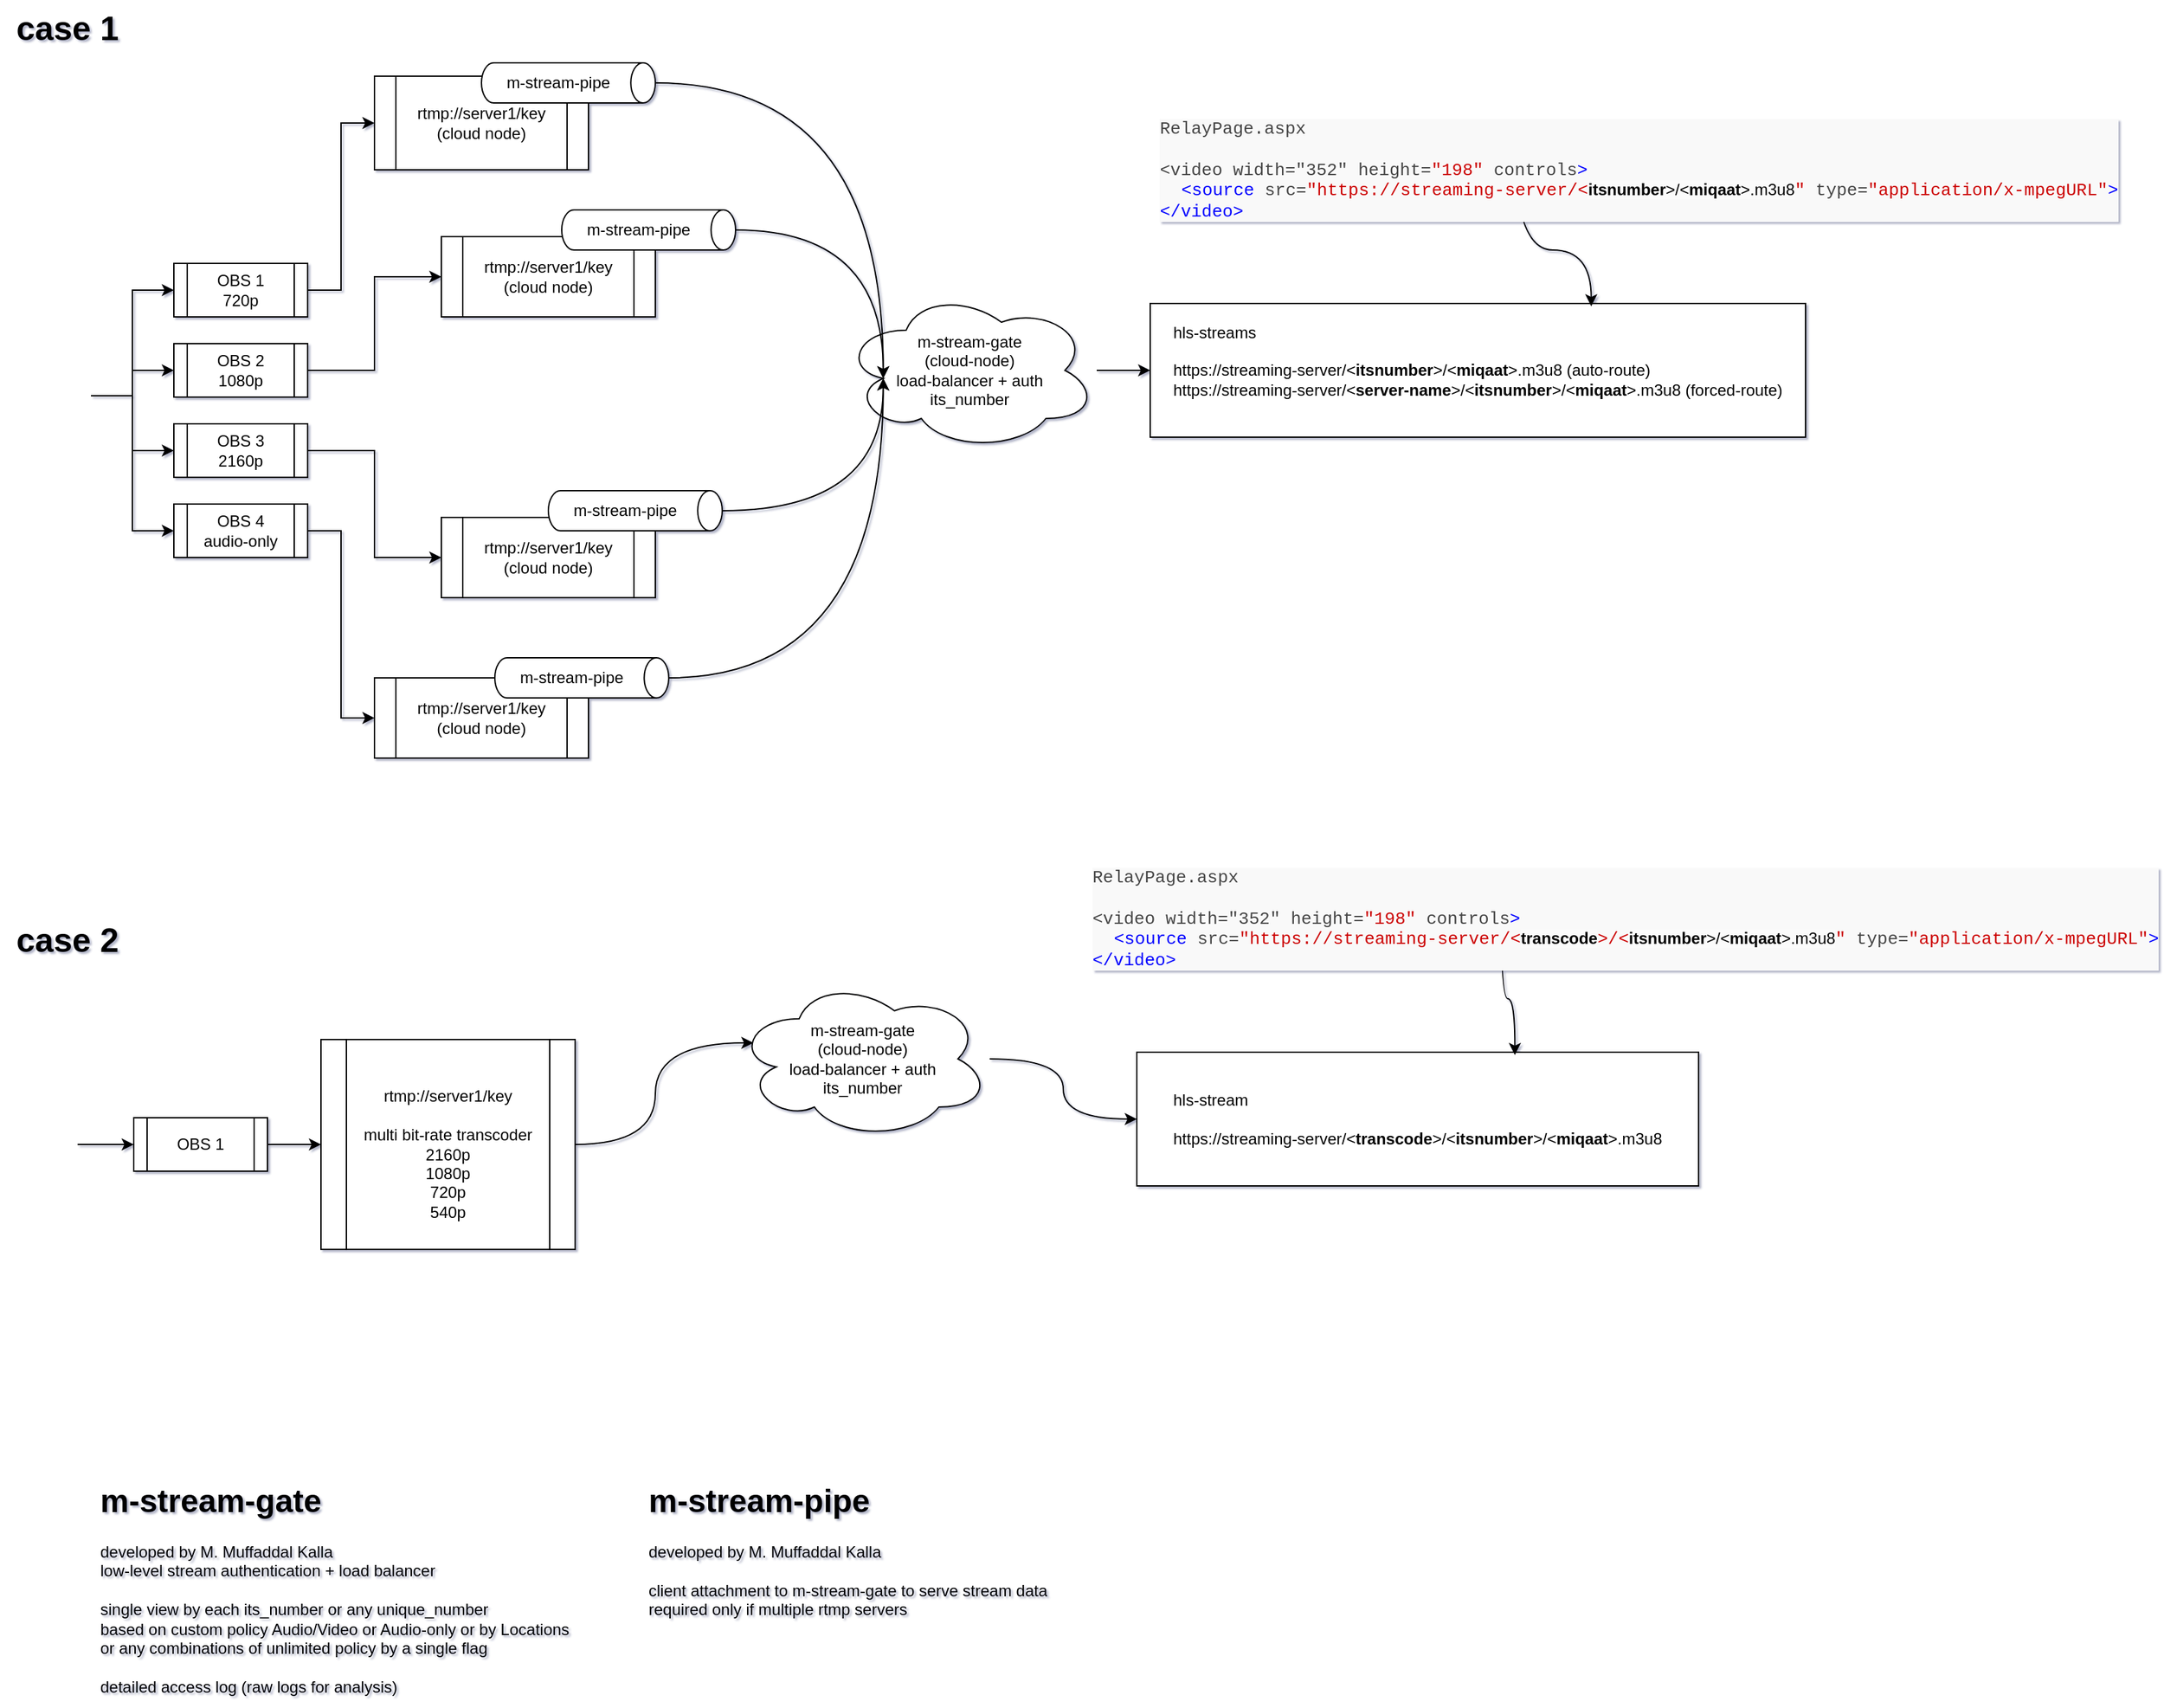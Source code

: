 <mxfile version="21.6.2" type="github">
  <diagram name="Page-1" id="kLFePdFWsTufF-HmQE2H">
    <mxGraphModel dx="3585" dy="1990" grid="1" gridSize="10" guides="1" tooltips="1" connect="1" arrows="1" fold="1" page="1" pageScale="1" pageWidth="1169" pageHeight="827" background="#FFFFFF" math="0" shadow="1">
      <root>
        <mxCell id="0" />
        <mxCell id="1" parent="0" />
        <mxCell id="W_m8egjQRSMQ96TAHbuR-48" value="&lt;h1&gt;m-stream-gate&lt;/h1&gt;&lt;p&gt;developed by M. Muffaddal Kalla&lt;br&gt;low-level stream authentication + load balancer&lt;br&gt;&lt;br&gt;single view by each its_number or any unique_number &lt;br&gt;based on custom policy Audio/Video or Audio-only or by Locations&lt;br&gt;or any combinations of unlimited policy by a single flag&lt;br&gt;&lt;br&gt;detailed access log (raw logs for analysis)&lt;br&gt;&lt;br&gt;&lt;br&gt;&lt;/p&gt;" style="text;html=1;strokeColor=none;fillColor=none;spacing=5;spacingTop=-20;whiteSpace=wrap;overflow=hidden;rounded=0;" vertex="1" parent="1">
          <mxGeometry x="460" y="1323" width="390" height="170" as="geometry" />
        </mxCell>
        <mxCell id="W_m8egjQRSMQ96TAHbuR-49" value="&lt;h1&gt;m-stream-pipe&lt;/h1&gt;&lt;p&gt;developed by M. Muffaddal Kalla&lt;br&gt;&lt;br&gt;client attachment to m-stream-gate to serve stream data&lt;br&gt;required only if multiple rtmp servers&lt;/p&gt;" style="text;html=1;strokeColor=none;fillColor=none;spacing=5;spacingTop=-20;whiteSpace=wrap;overflow=hidden;rounded=0;" vertex="1" parent="1">
          <mxGeometry x="870" y="1323" width="390" height="170" as="geometry" />
        </mxCell>
        <mxCell id="W_m8egjQRSMQ96TAHbuR-52" value="" style="shape=image;html=1;verticalAlign=top;verticalLabelPosition=bottom;labelBackgroundColor=#ffffff;imageAspect=0;aspect=fixed;image=https://cdn1.iconfinder.com/data/icons/social-media-vol-3/24/_video-128.png;flipH=1;" vertex="1" parent="1">
          <mxGeometry x="390" y="1047" width="58" height="58" as="geometry" />
        </mxCell>
        <mxCell id="W_m8egjQRSMQ96TAHbuR-84" style="edgeStyle=orthogonalEdgeStyle;rounded=0;orthogonalLoop=1;jettySize=auto;html=1;entryX=0;entryY=0.5;entryDx=0;entryDy=0;" edge="1" parent="1" source="W_m8egjQRSMQ96TAHbuR-53" target="W_m8egjQRSMQ96TAHbuR-82">
          <mxGeometry relative="1" as="geometry" />
        </mxCell>
        <mxCell id="W_m8egjQRSMQ96TAHbuR-53" value="OBS 1" style="shape=process;whiteSpace=wrap;html=1;backgroundOutline=1;" vertex="1" parent="1">
          <mxGeometry x="490" y="1056" width="100" height="40" as="geometry" />
        </mxCell>
        <mxCell id="W_m8egjQRSMQ96TAHbuR-54" style="edgeStyle=orthogonalEdgeStyle;rounded=0;orthogonalLoop=1;jettySize=auto;html=1;entryX=0;entryY=0.5;entryDx=0;entryDy=0;" edge="1" parent="1" source="W_m8egjQRSMQ96TAHbuR-52" target="W_m8egjQRSMQ96TAHbuR-53">
          <mxGeometry relative="1" as="geometry" />
        </mxCell>
        <mxCell id="W_m8egjQRSMQ96TAHbuR-69" value="m-stream-gate&lt;br&gt;(cloud-node)&lt;br&gt;load-balancer + auth&lt;br&gt;its_number" style="ellipse;shape=cloud;whiteSpace=wrap;html=1;" vertex="1" parent="1">
          <mxGeometry x="940" y="952" width="190" height="120" as="geometry" />
        </mxCell>
        <mxCell id="W_m8egjQRSMQ96TAHbuR-78" value="&lt;div style=&quot;text-align: left;&quot;&gt;hls-stream&lt;br&gt;&lt;br&gt;https://streaming-server/&amp;lt;&lt;b&gt;transcode&lt;/b&gt;&amp;gt;/&amp;lt;&lt;b&gt;itsnumber&lt;/b&gt;&amp;gt;/&amp;lt;&lt;b&gt;miqaat&lt;/b&gt;&amp;gt;.m3u8&lt;/div&gt;" style="rounded=0;whiteSpace=wrap;html=1;" vertex="1" parent="1">
          <mxGeometry x="1240" y="1007" width="420" height="100" as="geometry" />
        </mxCell>
        <mxCell id="W_m8egjQRSMQ96TAHbuR-79" style="edgeStyle=orthogonalEdgeStyle;rounded=0;orthogonalLoop=1;jettySize=auto;html=1;curved=1;" edge="1" parent="1" source="W_m8egjQRSMQ96TAHbuR-69" target="W_m8egjQRSMQ96TAHbuR-78">
          <mxGeometry relative="1" as="geometry" />
        </mxCell>
        <mxCell id="W_m8egjQRSMQ96TAHbuR-80" style="edgeStyle=orthogonalEdgeStyle;rounded=0;orthogonalLoop=1;jettySize=auto;html=1;entryX=0.673;entryY=0.021;entryDx=0;entryDy=0;entryPerimeter=0;curved=1;" edge="1" parent="1" target="W_m8egjQRSMQ96TAHbuR-78">
          <mxGeometry relative="1" as="geometry">
            <mxPoint x="1512" y="881.955" as="sourcePoint" />
            <Array as="points">
              <mxPoint x="1512" y="967" />
            </Array>
          </mxGeometry>
        </mxCell>
        <mxCell id="W_m8egjQRSMQ96TAHbuR-81" value="&lt;div style=&quot;border-color: var(--border-color); color: rgb(68, 68, 68); font-family: Consolas, Courier, monospace; font-size: 13px; text-align: left; background-color: rgb(249, 249, 249); padding-left: 0px;&quot;&gt;RelayPage.aspx&lt;br&gt;&lt;br&gt;&amp;lt;video&amp;nbsp;width=&quot;352&quot;&amp;nbsp;height=&lt;span style=&quot;border-color: var(--border-color); color: rgb(204, 0, 0);&quot; class=&quot;rd_code_red&quot;&gt;&quot;198&quot;&lt;/span&gt;&amp;nbsp;controls&lt;span style=&quot;border-color: var(--border-color); color: rgb(0, 0, 255);&quot; class=&quot;rd_code_blu&quot;&gt;&amp;gt;&lt;/span&gt;&lt;/div&gt;&lt;div style=&quot;border-color: var(--border-color); color: rgb(68, 68, 68); font-family: Consolas, Courier, monospace; font-size: 13px; text-align: left; background-color: rgb(249, 249, 249); padding-left: 16px;&quot;&gt;&lt;span style=&quot;border-color: var(--border-color); color: rgb(0, 0, 255);&quot; class=&quot;rd_code_blu&quot;&gt;&amp;lt;source&lt;/span&gt;&amp;nbsp;src=&lt;span style=&quot;border-color: var(--border-color); color: rgb(204, 0, 0);&quot; class=&quot;rd_code_red&quot;&gt;&quot;https://streaming-server/&amp;lt;&lt;b style=&quot;border-color: var(--border-color); color: rgb(0, 0, 0); font-family: Helvetica; font-size: 12px; background-color: rgb(251, 251, 251);&quot;&gt;transcode&lt;/b&gt;&amp;gt;/&amp;lt;&lt;b style=&quot;border-color: var(--border-color); color: rgb(0, 0, 0); font-family: Helvetica; font-size: 12px; background-color: rgb(251, 251, 251);&quot;&gt;itsnumber&lt;/b&gt;&lt;span style=&quot;color: rgb(0, 0, 0); font-family: Helvetica; font-size: 12px; background-color: rgb(251, 251, 251);&quot;&gt;&amp;gt;/&amp;lt;&lt;/span&gt;&lt;b style=&quot;border-color: var(--border-color); color: rgb(0, 0, 0); font-family: Helvetica; font-size: 12px; background-color: rgb(251, 251, 251);&quot;&gt;miqaat&lt;/b&gt;&lt;span style=&quot;color: rgb(0, 0, 0); font-family: Helvetica; font-size: 12px; background-color: rgb(251, 251, 251);&quot;&gt;&amp;gt;.m3u8&lt;/span&gt;&quot;&lt;/span&gt;&amp;nbsp;type=&lt;span style=&quot;border-color: var(--border-color); color: rgb(204, 0, 0);&quot; class=&quot;rd_code_red&quot;&gt;&quot;application/x-mpegURL&quot;&lt;/span&gt;&lt;span style=&quot;border-color: var(--border-color); color: rgb(0, 0, 255);&quot; class=&quot;rd_code_blu&quot;&gt;&amp;gt;&lt;/span&gt;&lt;/div&gt;&lt;div style=&quot;border-color: var(--border-color); color: rgb(68, 68, 68); font-family: Consolas, Courier, monospace; font-size: 13px; text-align: left; background-color: rgb(249, 249, 249); padding-left: 0px;&quot;&gt;&lt;span style=&quot;border-color: var(--border-color); color: rgb(0, 0, 255);&quot; class=&quot;rd_code_blu&quot;&gt;&amp;lt;/video&amp;gt;&lt;/span&gt;&lt;/div&gt;" style="text;html=1;align=center;verticalAlign=middle;resizable=0;points=[];autosize=1;strokeColor=none;fillColor=none;" vertex="1" parent="1">
          <mxGeometry x="1220" y="862" width="770" height="90" as="geometry" />
        </mxCell>
        <mxCell id="W_m8egjQRSMQ96TAHbuR-1" value="" style="shape=image;html=1;verticalAlign=top;verticalLabelPosition=bottom;labelBackgroundColor=#ffffff;imageAspect=0;aspect=fixed;image=https://cdn1.iconfinder.com/data/icons/social-media-vol-3/24/_video-128.png;flipH=1;" vertex="1" parent="1">
          <mxGeometry x="400" y="487" width="58" height="58" as="geometry" />
        </mxCell>
        <mxCell id="W_m8egjQRSMQ96TAHbuR-2" value="OBS 1&lt;br&gt;720p" style="shape=process;whiteSpace=wrap;html=1;backgroundOutline=1;" vertex="1" parent="1">
          <mxGeometry x="520" y="417" width="100" height="40" as="geometry" />
        </mxCell>
        <mxCell id="W_m8egjQRSMQ96TAHbuR-3" style="edgeStyle=orthogonalEdgeStyle;rounded=0;orthogonalLoop=1;jettySize=auto;html=1;entryX=0;entryY=0.5;entryDx=0;entryDy=0;" edge="1" parent="1" source="W_m8egjQRSMQ96TAHbuR-1" target="W_m8egjQRSMQ96TAHbuR-2">
          <mxGeometry relative="1" as="geometry" />
        </mxCell>
        <mxCell id="W_m8egjQRSMQ96TAHbuR-4" value="OBS 2&lt;br&gt;1080p" style="shape=process;whiteSpace=wrap;html=1;backgroundOutline=1;" vertex="1" parent="1">
          <mxGeometry x="520" y="477" width="100" height="40" as="geometry" />
        </mxCell>
        <mxCell id="W_m8egjQRSMQ96TAHbuR-5" style="edgeStyle=orthogonalEdgeStyle;rounded=0;orthogonalLoop=1;jettySize=auto;html=1;entryX=0;entryY=0.5;entryDx=0;entryDy=0;" edge="1" parent="1" source="W_m8egjQRSMQ96TAHbuR-1" target="W_m8egjQRSMQ96TAHbuR-4">
          <mxGeometry relative="1" as="geometry" />
        </mxCell>
        <mxCell id="W_m8egjQRSMQ96TAHbuR-6" value="OBS 3&lt;br&gt;2160p" style="shape=process;whiteSpace=wrap;html=1;backgroundOutline=1;" vertex="1" parent="1">
          <mxGeometry x="520" y="537" width="100" height="40" as="geometry" />
        </mxCell>
        <mxCell id="W_m8egjQRSMQ96TAHbuR-7" style="edgeStyle=orthogonalEdgeStyle;rounded=0;orthogonalLoop=1;jettySize=auto;html=1;" edge="1" parent="1" source="W_m8egjQRSMQ96TAHbuR-1" target="W_m8egjQRSMQ96TAHbuR-6">
          <mxGeometry relative="1" as="geometry" />
        </mxCell>
        <mxCell id="W_m8egjQRSMQ96TAHbuR-8" value="OBS 4&lt;br&gt;audio-only" style="shape=process;whiteSpace=wrap;html=1;backgroundOutline=1;" vertex="1" parent="1">
          <mxGeometry x="520" y="597" width="100" height="40" as="geometry" />
        </mxCell>
        <mxCell id="W_m8egjQRSMQ96TAHbuR-9" style="edgeStyle=orthogonalEdgeStyle;rounded=0;orthogonalLoop=1;jettySize=auto;html=1;entryX=0;entryY=0.5;entryDx=0;entryDy=0;" edge="1" parent="1" source="W_m8egjQRSMQ96TAHbuR-1" target="W_m8egjQRSMQ96TAHbuR-8">
          <mxGeometry relative="1" as="geometry" />
        </mxCell>
        <mxCell id="W_m8egjQRSMQ96TAHbuR-10" value="rtmp://server1/key&lt;br&gt;(cloud node)" style="shape=process;whiteSpace=wrap;html=1;backgroundOutline=1;" vertex="1" parent="1">
          <mxGeometry x="670" y="277" width="160" height="70" as="geometry" />
        </mxCell>
        <mxCell id="W_m8egjQRSMQ96TAHbuR-11" style="edgeStyle=orthogonalEdgeStyle;rounded=0;orthogonalLoop=1;jettySize=auto;html=1;entryX=0;entryY=0.5;entryDx=0;entryDy=0;" edge="1" parent="1" source="W_m8egjQRSMQ96TAHbuR-2" target="W_m8egjQRSMQ96TAHbuR-10">
          <mxGeometry relative="1" as="geometry" />
        </mxCell>
        <mxCell id="W_m8egjQRSMQ96TAHbuR-13" value="rtmp://server1/key&lt;br style=&quot;border-color: var(--border-color);&quot;&gt;(cloud node)" style="shape=process;whiteSpace=wrap;html=1;backgroundOutline=1;" vertex="1" parent="1">
          <mxGeometry x="720" y="397" width="160" height="60" as="geometry" />
        </mxCell>
        <mxCell id="W_m8egjQRSMQ96TAHbuR-14" style="edgeStyle=orthogonalEdgeStyle;rounded=0;orthogonalLoop=1;jettySize=auto;html=1;entryX=0;entryY=0.5;entryDx=0;entryDy=0;" edge="1" parent="1" source="W_m8egjQRSMQ96TAHbuR-4" target="W_m8egjQRSMQ96TAHbuR-13">
          <mxGeometry relative="1" as="geometry" />
        </mxCell>
        <mxCell id="W_m8egjQRSMQ96TAHbuR-15" value="rtmp://server1/key&lt;br style=&quot;border-color: var(--border-color);&quot;&gt;(cloud node)" style="shape=process;whiteSpace=wrap;html=1;backgroundOutline=1;" vertex="1" parent="1">
          <mxGeometry x="720" y="607" width="160" height="60" as="geometry" />
        </mxCell>
        <mxCell id="W_m8egjQRSMQ96TAHbuR-16" style="edgeStyle=orthogonalEdgeStyle;rounded=0;orthogonalLoop=1;jettySize=auto;html=1;entryX=0;entryY=0.5;entryDx=0;entryDy=0;" edge="1" parent="1" source="W_m8egjQRSMQ96TAHbuR-6" target="W_m8egjQRSMQ96TAHbuR-15">
          <mxGeometry relative="1" as="geometry" />
        </mxCell>
        <mxCell id="W_m8egjQRSMQ96TAHbuR-17" value="rtmp://server1/key&lt;br style=&quot;border-color: var(--border-color);&quot;&gt;(cloud node)" style="shape=process;whiteSpace=wrap;html=1;backgroundOutline=1;" vertex="1" parent="1">
          <mxGeometry x="670" y="727" width="160" height="60" as="geometry" />
        </mxCell>
        <mxCell id="W_m8egjQRSMQ96TAHbuR-18" style="edgeStyle=orthogonalEdgeStyle;rounded=0;orthogonalLoop=1;jettySize=auto;html=1;entryX=0;entryY=0.5;entryDx=0;entryDy=0;" edge="1" parent="1" source="W_m8egjQRSMQ96TAHbuR-8" target="W_m8egjQRSMQ96TAHbuR-17">
          <mxGeometry relative="1" as="geometry" />
        </mxCell>
        <mxCell id="W_m8egjQRSMQ96TAHbuR-20" value="m-stream-gate&lt;br&gt;(cloud-node)&lt;br&gt;load-balancer + auth&lt;br&gt;its_number" style="ellipse;shape=cloud;whiteSpace=wrap;html=1;" vertex="1" parent="1">
          <mxGeometry x="1020" y="437" width="190" height="120" as="geometry" />
        </mxCell>
        <mxCell id="W_m8egjQRSMQ96TAHbuR-34" style="edgeStyle=orthogonalEdgeStyle;rounded=0;orthogonalLoop=1;jettySize=auto;html=1;curved=1;entryX=0.16;entryY=0.55;entryDx=0;entryDy=0;entryPerimeter=0;" edge="1" parent="1" source="W_m8egjQRSMQ96TAHbuR-26" target="W_m8egjQRSMQ96TAHbuR-20">
          <mxGeometry relative="1" as="geometry">
            <mxPoint x="1130" y="337" as="targetPoint" />
          </mxGeometry>
        </mxCell>
        <mxCell id="W_m8egjQRSMQ96TAHbuR-26" value="m-stream-pipe" style="shape=cylinder3;whiteSpace=wrap;html=1;boundedLbl=1;backgroundOutline=1;size=9.167;labelBorderColor=none;labelBackgroundColor=none;horizontal=1;direction=south;" vertex="1" parent="1">
          <mxGeometry x="750" y="267" width="130" height="30" as="geometry" />
        </mxCell>
        <mxCell id="W_m8egjQRSMQ96TAHbuR-35" style="edgeStyle=orthogonalEdgeStyle;rounded=0;orthogonalLoop=1;jettySize=auto;html=1;curved=1;entryX=0.16;entryY=0.55;entryDx=0;entryDy=0;entryPerimeter=0;" edge="1" parent="1" source="W_m8egjQRSMQ96TAHbuR-27" target="W_m8egjQRSMQ96TAHbuR-20">
          <mxGeometry relative="1" as="geometry">
            <mxPoint x="960" y="517" as="targetPoint" />
          </mxGeometry>
        </mxCell>
        <mxCell id="W_m8egjQRSMQ96TAHbuR-27" value="m-stream-pipe" style="shape=cylinder3;whiteSpace=wrap;html=1;boundedLbl=1;backgroundOutline=1;size=9.167;labelBorderColor=none;labelBackgroundColor=none;horizontal=1;direction=south;" vertex="1" parent="1">
          <mxGeometry x="810" y="377" width="130" height="30" as="geometry" />
        </mxCell>
        <mxCell id="W_m8egjQRSMQ96TAHbuR-36" style="edgeStyle=orthogonalEdgeStyle;rounded=0;orthogonalLoop=1;jettySize=auto;html=1;curved=1;entryX=0.16;entryY=0.55;entryDx=0;entryDy=0;entryPerimeter=0;" edge="1" parent="1" source="W_m8egjQRSMQ96TAHbuR-28" target="W_m8egjQRSMQ96TAHbuR-20">
          <mxGeometry relative="1" as="geometry">
            <mxPoint x="1020" y="567" as="targetPoint" />
          </mxGeometry>
        </mxCell>
        <mxCell id="W_m8egjQRSMQ96TAHbuR-28" value="m-stream-pipe" style="shape=cylinder3;whiteSpace=wrap;html=1;boundedLbl=1;backgroundOutline=1;size=9.167;labelBorderColor=none;labelBackgroundColor=none;horizontal=1;direction=south;" vertex="1" parent="1">
          <mxGeometry x="800" y="587" width="130" height="30" as="geometry" />
        </mxCell>
        <mxCell id="W_m8egjQRSMQ96TAHbuR-37" style="edgeStyle=orthogonalEdgeStyle;rounded=0;orthogonalLoop=1;jettySize=auto;html=1;curved=1;entryX=0.16;entryY=0.55;entryDx=0;entryDy=0;entryPerimeter=0;" edge="1" parent="1" source="W_m8egjQRSMQ96TAHbuR-29" target="W_m8egjQRSMQ96TAHbuR-20">
          <mxGeometry relative="1" as="geometry">
            <mxPoint x="1120" y="587" as="targetPoint" />
          </mxGeometry>
        </mxCell>
        <mxCell id="W_m8egjQRSMQ96TAHbuR-29" value="m-stream-pipe" style="shape=cylinder3;whiteSpace=wrap;html=1;boundedLbl=1;backgroundOutline=1;size=9.167;labelBorderColor=none;labelBackgroundColor=none;horizontal=1;direction=south;" vertex="1" parent="1">
          <mxGeometry x="760" y="712" width="130" height="30" as="geometry" />
        </mxCell>
        <mxCell id="W_m8egjQRSMQ96TAHbuR-39" value="&lt;div style=&quot;text-align: left;&quot;&gt;hls-streams&lt;br&gt;&lt;br&gt;https://streaming-server/&amp;lt;&lt;b&gt;itsnumber&lt;/b&gt;&amp;gt;/&amp;lt;&lt;b&gt;miqaat&lt;/b&gt;&amp;gt;.m3u8 (auto-route)&lt;br&gt;https://streaming-server/&amp;lt;&lt;b&gt;server-name&lt;/b&gt;&amp;gt;/&amp;lt;&lt;b style=&quot;border-color: var(--border-color);&quot;&gt;itsnumber&lt;/b&gt;&amp;gt;/&amp;lt;&lt;b style=&quot;border-color: var(--border-color);&quot;&gt;miqaat&lt;/b&gt;&amp;gt;.m3u8 (forced-route)&lt;span style=&quot;background-color: initial;&quot;&gt;&lt;br&gt;&lt;/span&gt;&lt;/div&gt;&lt;div style=&quot;text-align: left;&quot;&gt;&lt;br&gt;&lt;/div&gt;" style="rounded=0;whiteSpace=wrap;html=1;" vertex="1" parent="1">
          <mxGeometry x="1250" y="447" width="490" height="100" as="geometry" />
        </mxCell>
        <mxCell id="W_m8egjQRSMQ96TAHbuR-40" style="edgeStyle=orthogonalEdgeStyle;rounded=0;orthogonalLoop=1;jettySize=auto;html=1;" edge="1" parent="1" source="W_m8egjQRSMQ96TAHbuR-20" target="W_m8egjQRSMQ96TAHbuR-39">
          <mxGeometry relative="1" as="geometry" />
        </mxCell>
        <mxCell id="W_m8egjQRSMQ96TAHbuR-46" style="edgeStyle=orthogonalEdgeStyle;rounded=0;orthogonalLoop=1;jettySize=auto;html=1;entryX=0.673;entryY=0.021;entryDx=0;entryDy=0;entryPerimeter=0;curved=1;" edge="1" parent="1" target="W_m8egjQRSMQ96TAHbuR-39">
          <mxGeometry relative="1" as="geometry">
            <mxPoint x="1522" y="321.955" as="sourcePoint" />
            <Array as="points">
              <mxPoint x="1522" y="407" />
            </Array>
          </mxGeometry>
        </mxCell>
        <mxCell id="W_m8egjQRSMQ96TAHbuR-47" value="&lt;div style=&quot;border-color: var(--border-color); color: rgb(68, 68, 68); font-family: Consolas, Courier, monospace; font-size: 13px; text-align: left; background-color: rgb(249, 249, 249); padding-left: 0px;&quot;&gt;RelayPage.aspx&lt;br&gt;&lt;br&gt;&amp;lt;video&amp;nbsp;width=&quot;352&quot;&amp;nbsp;height=&lt;span style=&quot;border-color: var(--border-color); color: rgb(204, 0, 0);&quot; class=&quot;rd_code_red&quot;&gt;&quot;198&quot;&lt;/span&gt;&amp;nbsp;controls&lt;span style=&quot;border-color: var(--border-color); color: rgb(0, 0, 255);&quot; class=&quot;rd_code_blu&quot;&gt;&amp;gt;&lt;/span&gt;&lt;/div&gt;&lt;div style=&quot;border-color: var(--border-color); color: rgb(68, 68, 68); font-family: Consolas, Courier, monospace; font-size: 13px; text-align: left; background-color: rgb(249, 249, 249); padding-left: 16px;&quot;&gt;&lt;span style=&quot;border-color: var(--border-color); color: rgb(0, 0, 255);&quot; class=&quot;rd_code_blu&quot;&gt;&amp;lt;source&lt;/span&gt;&amp;nbsp;src=&lt;span style=&quot;border-color: var(--border-color); color: rgb(204, 0, 0);&quot; class=&quot;rd_code_red&quot;&gt;&quot;https://streaming-server/&amp;lt;&lt;b style=&quot;border-color: var(--border-color); color: rgb(0, 0, 0); font-family: Helvetica; font-size: 12px; background-color: rgb(251, 251, 251);&quot;&gt;itsnumber&lt;/b&gt;&lt;span style=&quot;color: rgb(0, 0, 0); font-family: Helvetica; font-size: 12px; background-color: rgb(251, 251, 251);&quot;&gt;&amp;gt;/&amp;lt;&lt;/span&gt;&lt;b style=&quot;border-color: var(--border-color); color: rgb(0, 0, 0); font-family: Helvetica; font-size: 12px; background-color: rgb(251, 251, 251);&quot;&gt;miqaat&lt;/b&gt;&lt;span style=&quot;color: rgb(0, 0, 0); font-family: Helvetica; font-size: 12px; background-color: rgb(251, 251, 251);&quot;&gt;&amp;gt;.m3u8&lt;/span&gt;&quot;&lt;/span&gt;&amp;nbsp;type=&lt;span style=&quot;border-color: var(--border-color); color: rgb(204, 0, 0);&quot; class=&quot;rd_code_red&quot;&gt;&quot;application/x-mpegURL&quot;&lt;/span&gt;&lt;span style=&quot;border-color: var(--border-color); color: rgb(0, 0, 255);&quot; class=&quot;rd_code_blu&quot;&gt;&amp;gt;&lt;/span&gt;&lt;/div&gt;&lt;div style=&quot;border-color: var(--border-color); color: rgb(68, 68, 68); font-family: Consolas, Courier, monospace; font-size: 13px; text-align: left; background-color: rgb(249, 249, 249); padding-left: 0px;&quot;&gt;&lt;span style=&quot;border-color: var(--border-color); color: rgb(0, 0, 255);&quot; class=&quot;rd_code_blu&quot;&gt;&amp;lt;/video&amp;gt;&lt;/span&gt;&lt;/div&gt;" style="text;html=1;align=center;verticalAlign=middle;resizable=0;points=[];autosize=1;strokeColor=none;fillColor=none;" vertex="1" parent="1">
          <mxGeometry x="1270" y="302" width="690" height="90" as="geometry" />
        </mxCell>
        <mxCell id="W_m8egjQRSMQ96TAHbuR-83" style="edgeStyle=orthogonalEdgeStyle;rounded=0;orthogonalLoop=1;jettySize=auto;html=1;entryX=0.07;entryY=0.4;entryDx=0;entryDy=0;entryPerimeter=0;curved=1;" edge="1" parent="1" source="W_m8egjQRSMQ96TAHbuR-82" target="W_m8egjQRSMQ96TAHbuR-69">
          <mxGeometry relative="1" as="geometry" />
        </mxCell>
        <mxCell id="W_m8egjQRSMQ96TAHbuR-82" value="&lt;br&gt;rtmp://server1/key&lt;br&gt;&lt;br style=&quot;border-color: var(--border-color);&quot;&gt;multi bit-rate transcoder&lt;br&gt;2160p&lt;br&gt;1080p&lt;br&gt;720p&lt;br&gt;540p" style="shape=process;whiteSpace=wrap;html=1;backgroundOutline=1;" vertex="1" parent="1">
          <mxGeometry x="630" y="997.5" width="190" height="157" as="geometry" />
        </mxCell>
        <mxCell id="W_m8egjQRSMQ96TAHbuR-85" value="case 1" style="text;html=1;align=center;verticalAlign=middle;resizable=0;points=[];autosize=1;strokeColor=none;fillColor=none;fontStyle=1;fontSize=25;" vertex="1" parent="1">
          <mxGeometry x="390" y="220" width="100" height="40" as="geometry" />
        </mxCell>
        <mxCell id="W_m8egjQRSMQ96TAHbuR-86" value="case 2" style="text;html=1;align=center;verticalAlign=middle;resizable=0;points=[];autosize=1;strokeColor=none;fillColor=none;fontStyle=1;fontSize=25;" vertex="1" parent="1">
          <mxGeometry x="390" y="902" width="100" height="40" as="geometry" />
        </mxCell>
      </root>
    </mxGraphModel>
  </diagram>
</mxfile>
